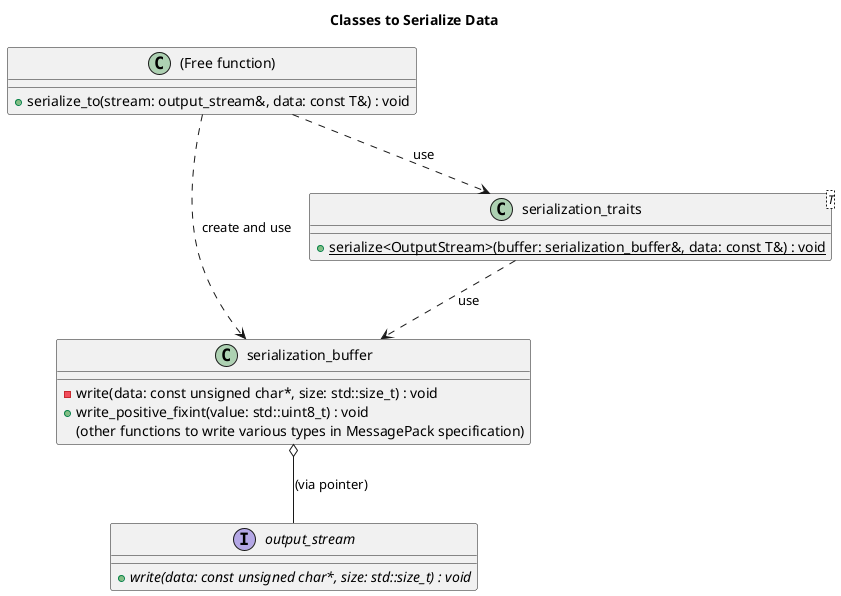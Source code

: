 @startuml serializer_classes

title Classes to Serialize Data

interface output_stream {
    {abstract} + write(data: const unsigned char*, size: std::size_t) : void
}

class serialization_buffer {
    - write(data: const unsigned char*, size: std::size_t) : void
    + write_positive_fixint(value: std::uint8_t) : void
    (other functions to write various types in MessagePack specification)
}
serialization_buffer o-- output_stream : (via pointer)

class serialization_traits<T> {
    {static} + serialize<OutputStream>(buffer: serialization_buffer&, data: const T&) : void
}
serialization_traits ..> serialization_buffer : use

class "(Free function)" as free_function {
    + serialize_to(stream: output_stream&, data: const T&) : void
}
free_function ..> serialization_traits : use
free_function ..> serialization_buffer : create and use

@enduml
